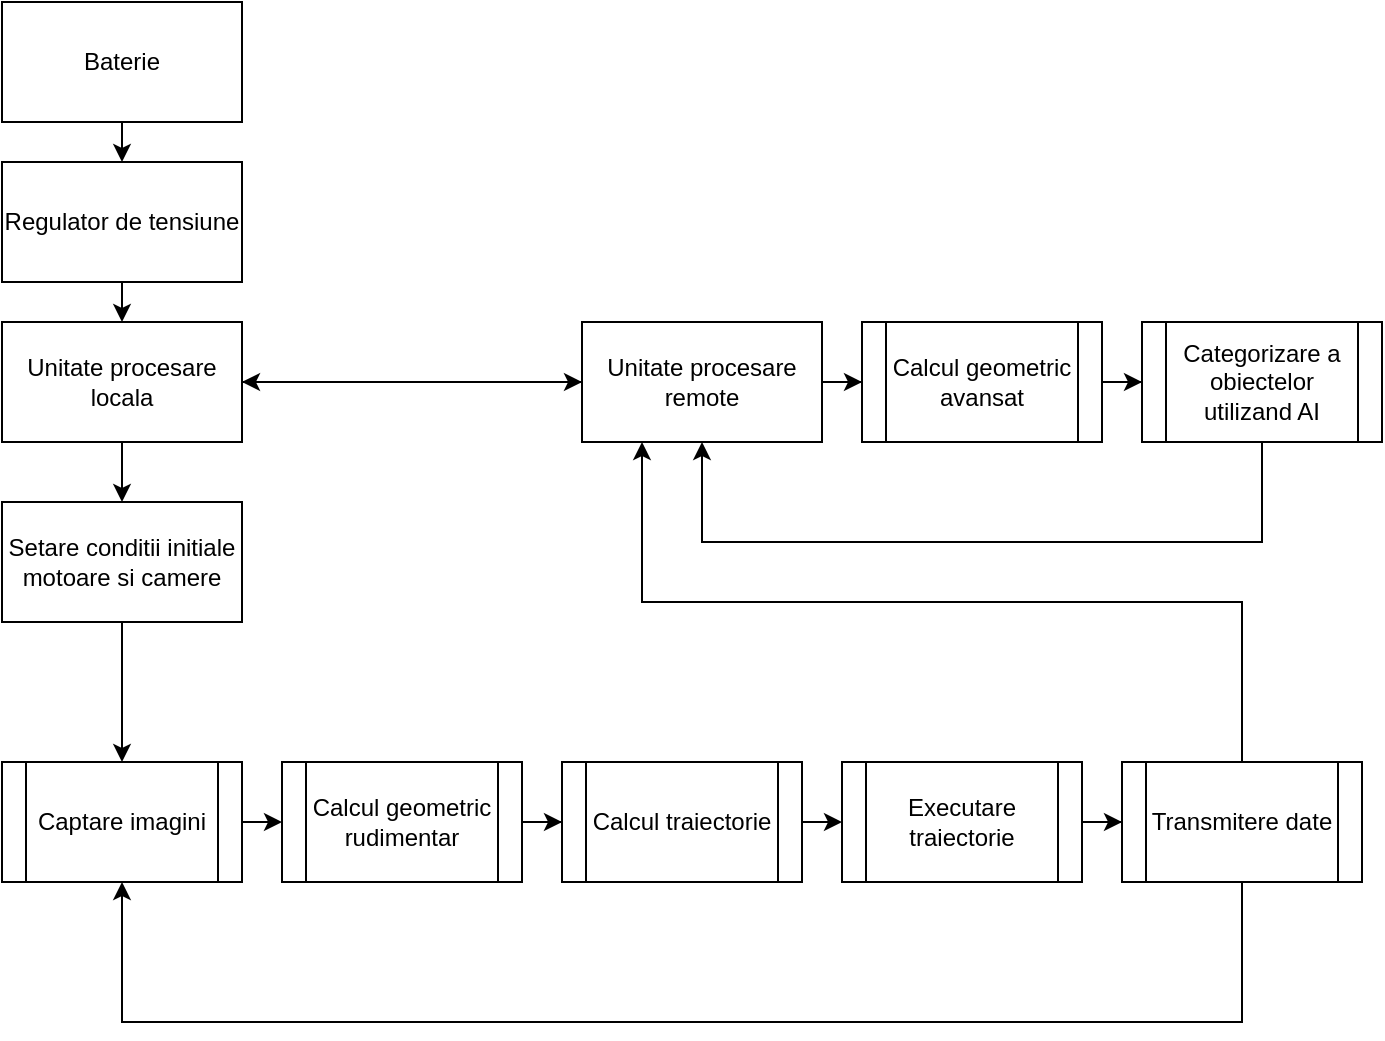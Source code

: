 <mxfile version="27.1.1">
  <diagram name="Page-1" id="Pf1q6ngfQjls62erkBvs">
    <mxGraphModel dx="1665" dy="946" grid="1" gridSize="10" guides="1" tooltips="1" connect="1" arrows="1" fold="1" page="1" pageScale="1" pageWidth="850" pageHeight="1100" math="0" shadow="0">
      <root>
        <mxCell id="0" />
        <mxCell id="1" parent="0" />
        <mxCell id="onsYoh0pytFvfcH86_cc-28" style="edgeStyle=orthogonalEdgeStyle;rounded=0;orthogonalLoop=1;jettySize=auto;html=1;exitX=0;exitY=0.5;exitDx=0;exitDy=0;entryX=0.508;entryY=0.117;entryDx=0;entryDy=0;entryPerimeter=0;" parent="1" target="onsYoh0pytFvfcH86_cc-27" edge="1">
          <mxGeometry relative="1" as="geometry">
            <mxPoint x="160" y="580" as="sourcePoint" />
          </mxGeometry>
        </mxCell>
        <mxCell id="YkRN953lQLxVAGV9vDbv-1" style="edgeStyle=orthogonalEdgeStyle;rounded=0;orthogonalLoop=1;jettySize=auto;html=1;exitX=0.5;exitY=1;exitDx=0;exitDy=0;entryX=0.5;entryY=0;entryDx=0;entryDy=0;" edge="1" parent="1" source="YkRN953lQLxVAGV9vDbv-2" target="YkRN953lQLxVAGV9vDbv-7">
          <mxGeometry relative="1" as="geometry" />
        </mxCell>
        <mxCell id="YkRN953lQLxVAGV9vDbv-11" style="edgeStyle=orthogonalEdgeStyle;rounded=0;orthogonalLoop=1;jettySize=auto;html=1;entryX=0;entryY=0.5;entryDx=0;entryDy=0;" edge="1" parent="1" source="YkRN953lQLxVAGV9vDbv-2" target="YkRN953lQLxVAGV9vDbv-8">
          <mxGeometry relative="1" as="geometry" />
        </mxCell>
        <mxCell id="YkRN953lQLxVAGV9vDbv-2" value="Unitate procesare locala" style="rounded=0;whiteSpace=wrap;html=1;" vertex="1" parent="1">
          <mxGeometry x="70" y="260" width="120" height="60" as="geometry" />
        </mxCell>
        <mxCell id="YkRN953lQLxVAGV9vDbv-3" style="edgeStyle=orthogonalEdgeStyle;rounded=0;orthogonalLoop=1;jettySize=auto;html=1;exitX=0.5;exitY=1;exitDx=0;exitDy=0;entryX=0.5;entryY=0;entryDx=0;entryDy=0;" edge="1" parent="1" source="YkRN953lQLxVAGV9vDbv-4" target="YkRN953lQLxVAGV9vDbv-6">
          <mxGeometry relative="1" as="geometry" />
        </mxCell>
        <mxCell id="YkRN953lQLxVAGV9vDbv-4" value="Baterie" style="rounded=0;whiteSpace=wrap;html=1;" vertex="1" parent="1">
          <mxGeometry x="70" y="100" width="120" height="60" as="geometry" />
        </mxCell>
        <mxCell id="YkRN953lQLxVAGV9vDbv-5" style="edgeStyle=orthogonalEdgeStyle;rounded=0;orthogonalLoop=1;jettySize=auto;html=1;exitX=0.5;exitY=1;exitDx=0;exitDy=0;entryX=0.5;entryY=0;entryDx=0;entryDy=0;" edge="1" parent="1" source="YkRN953lQLxVAGV9vDbv-6" target="YkRN953lQLxVAGV9vDbv-2">
          <mxGeometry relative="1" as="geometry" />
        </mxCell>
        <mxCell id="YkRN953lQLxVAGV9vDbv-6" value="Regulator de tensiune" style="rounded=0;whiteSpace=wrap;html=1;" vertex="1" parent="1">
          <mxGeometry x="70" y="180" width="120" height="60" as="geometry" />
        </mxCell>
        <mxCell id="YkRN953lQLxVAGV9vDbv-19" style="edgeStyle=orthogonalEdgeStyle;rounded=0;orthogonalLoop=1;jettySize=auto;html=1;exitX=0.5;exitY=1;exitDx=0;exitDy=0;entryX=0.5;entryY=0;entryDx=0;entryDy=0;" edge="1" parent="1" source="YkRN953lQLxVAGV9vDbv-7" target="YkRN953lQLxVAGV9vDbv-17">
          <mxGeometry relative="1" as="geometry" />
        </mxCell>
        <mxCell id="YkRN953lQLxVAGV9vDbv-7" value="Setare conditii initiale motoare si camere" style="rounded=0;whiteSpace=wrap;html=1;" vertex="1" parent="1">
          <mxGeometry x="70" y="350" width="120" height="60" as="geometry" />
        </mxCell>
        <mxCell id="YkRN953lQLxVAGV9vDbv-10" value="" style="edgeStyle=orthogonalEdgeStyle;rounded=0;orthogonalLoop=1;jettySize=auto;html=1;" edge="1" parent="1" source="YkRN953lQLxVAGV9vDbv-8" target="YkRN953lQLxVAGV9vDbv-2">
          <mxGeometry relative="1" as="geometry" />
        </mxCell>
        <mxCell id="YkRN953lQLxVAGV9vDbv-24" value="" style="edgeStyle=orthogonalEdgeStyle;rounded=0;orthogonalLoop=1;jettySize=auto;html=1;" edge="1" parent="1" source="YkRN953lQLxVAGV9vDbv-8" target="YkRN953lQLxVAGV9vDbv-12">
          <mxGeometry relative="1" as="geometry" />
        </mxCell>
        <mxCell id="YkRN953lQLxVAGV9vDbv-8" value="Unitate procesare remote" style="rounded=0;whiteSpace=wrap;html=1;" vertex="1" parent="1">
          <mxGeometry x="360" y="260" width="120" height="60" as="geometry" />
        </mxCell>
        <mxCell id="YkRN953lQLxVAGV9vDbv-25" value="" style="edgeStyle=orthogonalEdgeStyle;rounded=0;orthogonalLoop=1;jettySize=auto;html=1;" edge="1" parent="1" source="YkRN953lQLxVAGV9vDbv-12" target="YkRN953lQLxVAGV9vDbv-14">
          <mxGeometry relative="1" as="geometry" />
        </mxCell>
        <mxCell id="YkRN953lQLxVAGV9vDbv-12" value="Calcul geometric avansat" style="shape=process;whiteSpace=wrap;html=1;backgroundOutline=1;" vertex="1" parent="1">
          <mxGeometry x="500" y="260" width="120" height="60" as="geometry" />
        </mxCell>
        <mxCell id="YkRN953lQLxVAGV9vDbv-21" value="" style="edgeStyle=orthogonalEdgeStyle;rounded=0;orthogonalLoop=1;jettySize=auto;html=1;" edge="1" parent="1" source="YkRN953lQLxVAGV9vDbv-13" target="YkRN953lQLxVAGV9vDbv-15">
          <mxGeometry relative="1" as="geometry" />
        </mxCell>
        <mxCell id="YkRN953lQLxVAGV9vDbv-13" value="Calcul geometric rudimentar" style="shape=process;whiteSpace=wrap;html=1;backgroundOutline=1;" vertex="1" parent="1">
          <mxGeometry x="210" y="480" width="120" height="60" as="geometry" />
        </mxCell>
        <mxCell id="YkRN953lQLxVAGV9vDbv-27" style="edgeStyle=orthogonalEdgeStyle;rounded=0;orthogonalLoop=1;jettySize=auto;html=1;exitX=0.5;exitY=1;exitDx=0;exitDy=0;entryX=0.5;entryY=1;entryDx=0;entryDy=0;" edge="1" parent="1" source="YkRN953lQLxVAGV9vDbv-14" target="YkRN953lQLxVAGV9vDbv-8">
          <mxGeometry relative="1" as="geometry">
            <Array as="points">
              <mxPoint x="700" y="370" />
              <mxPoint x="420" y="370" />
            </Array>
          </mxGeometry>
        </mxCell>
        <mxCell id="YkRN953lQLxVAGV9vDbv-14" value="Categorizare a obiectelor utilizand AI" style="shape=process;whiteSpace=wrap;html=1;backgroundOutline=1;" vertex="1" parent="1">
          <mxGeometry x="640" y="260" width="120" height="60" as="geometry" />
        </mxCell>
        <mxCell id="YkRN953lQLxVAGV9vDbv-22" style="edgeStyle=orthogonalEdgeStyle;rounded=0;orthogonalLoop=1;jettySize=auto;html=1;exitX=1;exitY=0.5;exitDx=0;exitDy=0;entryX=0;entryY=0.5;entryDx=0;entryDy=0;" edge="1" parent="1" source="YkRN953lQLxVAGV9vDbv-15" target="YkRN953lQLxVAGV9vDbv-16">
          <mxGeometry relative="1" as="geometry" />
        </mxCell>
        <mxCell id="YkRN953lQLxVAGV9vDbv-15" value="Calcul traiectorie" style="shape=process;whiteSpace=wrap;html=1;backgroundOutline=1;" vertex="1" parent="1">
          <mxGeometry x="350" y="480" width="120" height="60" as="geometry" />
        </mxCell>
        <mxCell id="YkRN953lQLxVAGV9vDbv-23" style="edgeStyle=orthogonalEdgeStyle;rounded=0;orthogonalLoop=1;jettySize=auto;html=1;exitX=1;exitY=0.5;exitDx=0;exitDy=0;" edge="1" parent="1" source="YkRN953lQLxVAGV9vDbv-16" target="YkRN953lQLxVAGV9vDbv-18">
          <mxGeometry relative="1" as="geometry" />
        </mxCell>
        <mxCell id="YkRN953lQLxVAGV9vDbv-16" value="Executare traiectorie" style="shape=process;whiteSpace=wrap;html=1;backgroundOutline=1;" vertex="1" parent="1">
          <mxGeometry x="490" y="480" width="120" height="60" as="geometry" />
        </mxCell>
        <mxCell id="YkRN953lQLxVAGV9vDbv-20" style="edgeStyle=orthogonalEdgeStyle;rounded=0;orthogonalLoop=1;jettySize=auto;html=1;exitX=1;exitY=0.5;exitDx=0;exitDy=0;entryX=0;entryY=0.5;entryDx=0;entryDy=0;" edge="1" parent="1" source="YkRN953lQLxVAGV9vDbv-17" target="YkRN953lQLxVAGV9vDbv-13">
          <mxGeometry relative="1" as="geometry" />
        </mxCell>
        <mxCell id="YkRN953lQLxVAGV9vDbv-17" value="Captare imagini" style="shape=process;whiteSpace=wrap;html=1;backgroundOutline=1;" vertex="1" parent="1">
          <mxGeometry x="70" y="480" width="120" height="60" as="geometry" />
        </mxCell>
        <mxCell id="YkRN953lQLxVAGV9vDbv-26" style="edgeStyle=orthogonalEdgeStyle;rounded=0;orthogonalLoop=1;jettySize=auto;html=1;exitX=0.5;exitY=0;exitDx=0;exitDy=0;entryX=0.25;entryY=1;entryDx=0;entryDy=0;" edge="1" parent="1" source="YkRN953lQLxVAGV9vDbv-18" target="YkRN953lQLxVAGV9vDbv-8">
          <mxGeometry relative="1" as="geometry" />
        </mxCell>
        <mxCell id="YkRN953lQLxVAGV9vDbv-28" style="edgeStyle=orthogonalEdgeStyle;rounded=0;orthogonalLoop=1;jettySize=auto;html=1;exitX=0.5;exitY=1;exitDx=0;exitDy=0;entryX=0.5;entryY=1;entryDx=0;entryDy=0;" edge="1" parent="1" source="YkRN953lQLxVAGV9vDbv-18" target="YkRN953lQLxVAGV9vDbv-17">
          <mxGeometry relative="1" as="geometry">
            <Array as="points">
              <mxPoint x="690" y="610" />
              <mxPoint x="130" y="610" />
            </Array>
          </mxGeometry>
        </mxCell>
        <mxCell id="YkRN953lQLxVAGV9vDbv-18" value="Transmitere date" style="shape=process;whiteSpace=wrap;html=1;backgroundOutline=1;" vertex="1" parent="1">
          <mxGeometry x="630" y="480" width="120" height="60" as="geometry" />
        </mxCell>
      </root>
    </mxGraphModel>
  </diagram>
</mxfile>
